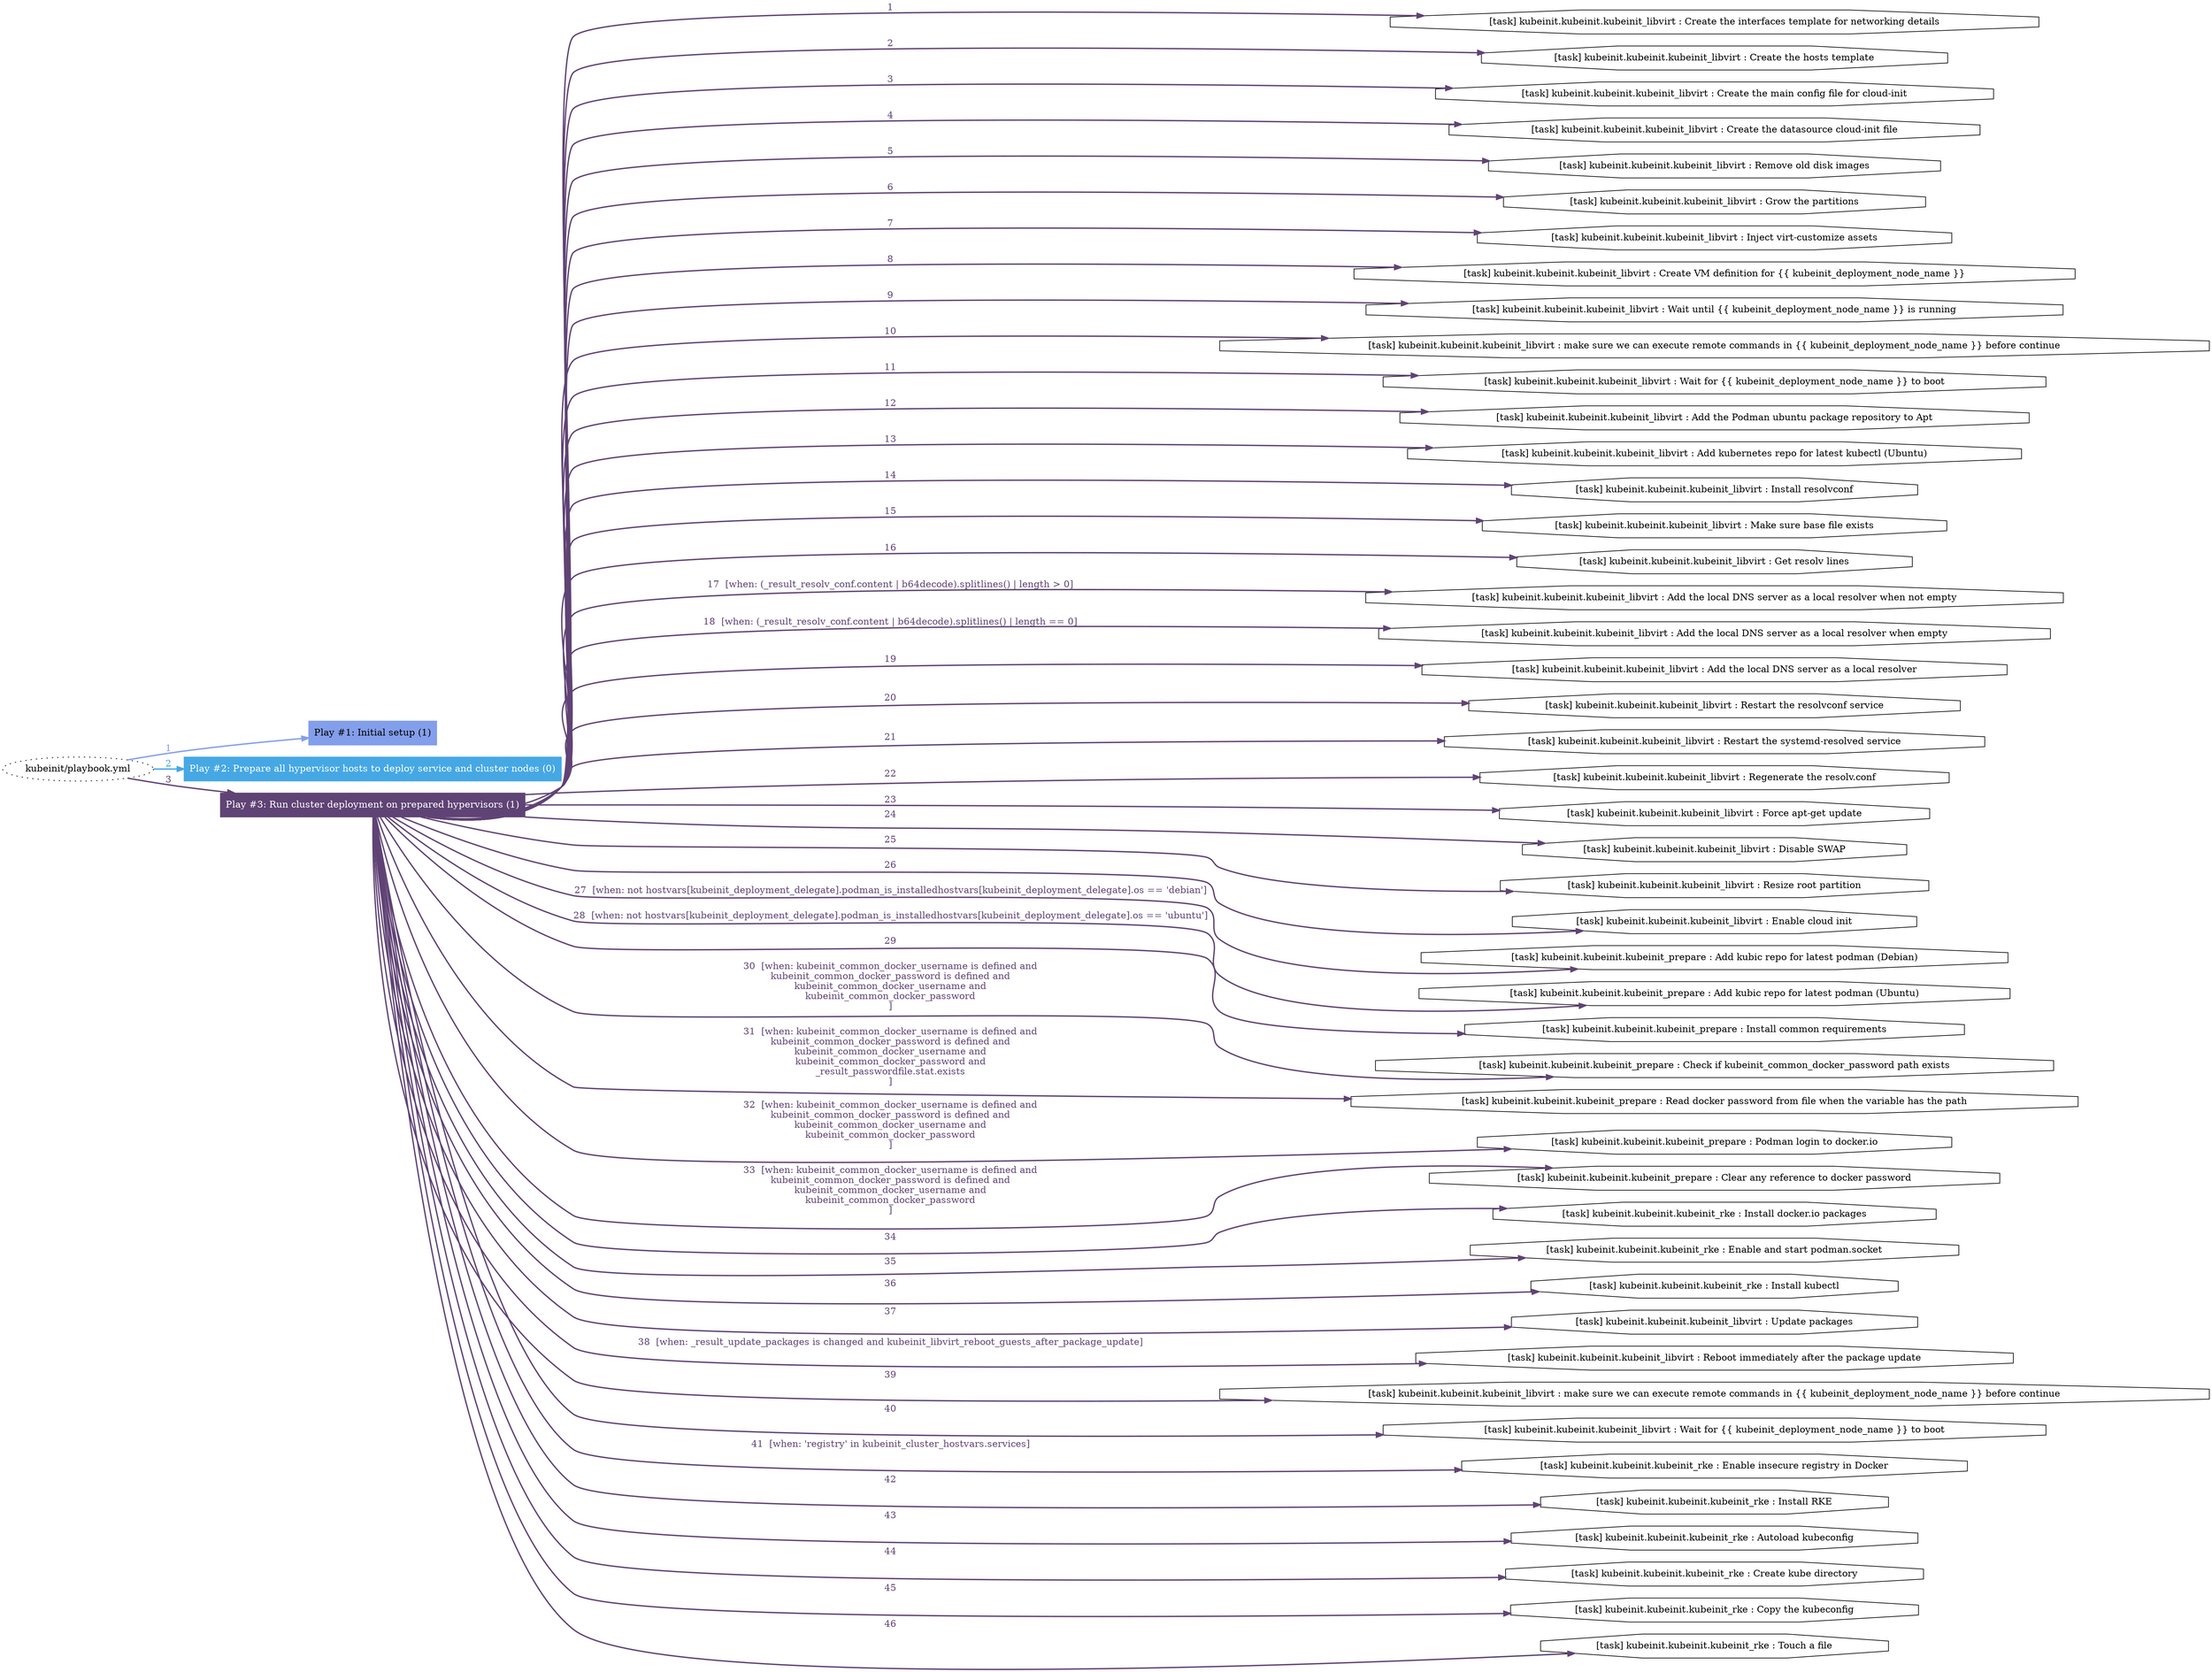 digraph "kubeinit/playbook.yml "{
	graph [concentrate=true ordering=in rankdir=LR ratio=fill]
	edge [esep=5 sep=10]
	"kubeinit/playbook.yml" [id=root_node style=dotted]
	subgraph "Play #1: Initial setup (1) "{
		"Play #1: Initial setup (1)" [color="#839eeb" fontcolor="#000000" id="play_2ce7733a-2d41-4d60-b483-090cf8fabff0" shape=box style=filled tooltip=localhost]
		"kubeinit/playbook.yml" -> "Play #1: Initial setup (1)" [label=1 color="#839eeb" fontcolor="#839eeb" id="edge_5c84eb2f-b0e6-4bd5-9456-d3e756e4a442" style=bold]
	}
	subgraph "Play #2: Prepare all hypervisor hosts to deploy service and cluster nodes (0) "{
		"Play #2: Prepare all hypervisor hosts to deploy service and cluster nodes (0)" [color="#45a8e5" fontcolor="#ffffff" id="play_a31c67ae-dc18-4a0b-9790-09fa61756302" shape=box style=filled tooltip=""]
		"kubeinit/playbook.yml" -> "Play #2: Prepare all hypervisor hosts to deploy service and cluster nodes (0)" [label=2 color="#45a8e5" fontcolor="#45a8e5" id="edge_b96002e1-e6d6-4513-949d-f8ad483159ea" style=bold]
	}
	subgraph "Play #3: Run cluster deployment on prepared hypervisors (1) "{
		"Play #3: Run cluster deployment on prepared hypervisors (1)" [color="#604375" fontcolor="#ffffff" id="play_e3750298-40e8-4161-99a1-6288f0d44fe7" shape=box style=filled tooltip=localhost]
		"kubeinit/playbook.yml" -> "Play #3: Run cluster deployment on prepared hypervisors (1)" [label=3 color="#604375" fontcolor="#604375" id="edge_054c3cb9-059d-4cce-8a02-c512dc8b8ea7" style=bold]
		"task_cd4a1b0f-e831-4a76-8aab-f5f0625c0aba" [label="[task] kubeinit.kubeinit.kubeinit_libvirt : Create the interfaces template for networking details" id="task_cd4a1b0f-e831-4a76-8aab-f5f0625c0aba" shape=octagon tooltip="[task] kubeinit.kubeinit.kubeinit_libvirt : Create the interfaces template for networking details"]
		"Play #3: Run cluster deployment on prepared hypervisors (1)" -> "task_cd4a1b0f-e831-4a76-8aab-f5f0625c0aba" [label=1 color="#604375" fontcolor="#604375" id="edge_229800ef-7d83-4681-b991-29d614e05aa0" style=bold]
		"task_3388953f-4b1e-4656-946d-606af96f44e9" [label="[task] kubeinit.kubeinit.kubeinit_libvirt : Create the hosts template" id="task_3388953f-4b1e-4656-946d-606af96f44e9" shape=octagon tooltip="[task] kubeinit.kubeinit.kubeinit_libvirt : Create the hosts template"]
		"Play #3: Run cluster deployment on prepared hypervisors (1)" -> "task_3388953f-4b1e-4656-946d-606af96f44e9" [label=2 color="#604375" fontcolor="#604375" id="edge_77003faa-1670-4fd2-97c8-81f7cf1ddf71" style=bold]
		"task_dce72209-bc35-4e54-8759-fc255a5c5472" [label="[task] kubeinit.kubeinit.kubeinit_libvirt : Create the main config file for cloud-init" id="task_dce72209-bc35-4e54-8759-fc255a5c5472" shape=octagon tooltip="[task] kubeinit.kubeinit.kubeinit_libvirt : Create the main config file for cloud-init"]
		"Play #3: Run cluster deployment on prepared hypervisors (1)" -> "task_dce72209-bc35-4e54-8759-fc255a5c5472" [label=3 color="#604375" fontcolor="#604375" id="edge_797899f0-89b6-47cb-94d2-b8070c083063" style=bold]
		"task_eab0b9bb-bfca-43a6-91aa-7ccceccd3945" [label="[task] kubeinit.kubeinit.kubeinit_libvirt : Create the datasource cloud-init file" id="task_eab0b9bb-bfca-43a6-91aa-7ccceccd3945" shape=octagon tooltip="[task] kubeinit.kubeinit.kubeinit_libvirt : Create the datasource cloud-init file"]
		"Play #3: Run cluster deployment on prepared hypervisors (1)" -> "task_eab0b9bb-bfca-43a6-91aa-7ccceccd3945" [label=4 color="#604375" fontcolor="#604375" id="edge_528a197f-eaa1-4bbd-9739-13aa88de1bcd" style=bold]
		"task_82165a19-cf51-4e8c-abcc-b0ba08803a90" [label="[task] kubeinit.kubeinit.kubeinit_libvirt : Remove old disk images" id="task_82165a19-cf51-4e8c-abcc-b0ba08803a90" shape=octagon tooltip="[task] kubeinit.kubeinit.kubeinit_libvirt : Remove old disk images"]
		"Play #3: Run cluster deployment on prepared hypervisors (1)" -> "task_82165a19-cf51-4e8c-abcc-b0ba08803a90" [label=5 color="#604375" fontcolor="#604375" id="edge_274c5e3a-051f-434c-b5f6-f70c02328147" style=bold]
		"task_23fcc8ae-16ce-40c1-a308-e22ecc582c15" [label="[task] kubeinit.kubeinit.kubeinit_libvirt : Grow the partitions" id="task_23fcc8ae-16ce-40c1-a308-e22ecc582c15" shape=octagon tooltip="[task] kubeinit.kubeinit.kubeinit_libvirt : Grow the partitions"]
		"Play #3: Run cluster deployment on prepared hypervisors (1)" -> "task_23fcc8ae-16ce-40c1-a308-e22ecc582c15" [label=6 color="#604375" fontcolor="#604375" id="edge_4456c350-3dce-41af-a1bb-cb4b539a8291" style=bold]
		"task_f410aac1-e6ad-4692-ad25-78965f27d7d6" [label="[task] kubeinit.kubeinit.kubeinit_libvirt : Inject virt-customize assets" id="task_f410aac1-e6ad-4692-ad25-78965f27d7d6" shape=octagon tooltip="[task] kubeinit.kubeinit.kubeinit_libvirt : Inject virt-customize assets"]
		"Play #3: Run cluster deployment on prepared hypervisors (1)" -> "task_f410aac1-e6ad-4692-ad25-78965f27d7d6" [label=7 color="#604375" fontcolor="#604375" id="edge_adee1f45-76f0-4788-8891-6b11816baac6" style=bold]
		"task_0fb5eeb2-2046-46c3-82b5-0ef6b09afc85" [label="[task] kubeinit.kubeinit.kubeinit_libvirt : Create VM definition for {{ kubeinit_deployment_node_name }}" id="task_0fb5eeb2-2046-46c3-82b5-0ef6b09afc85" shape=octagon tooltip="[task] kubeinit.kubeinit.kubeinit_libvirt : Create VM definition for {{ kubeinit_deployment_node_name }}"]
		"Play #3: Run cluster deployment on prepared hypervisors (1)" -> "task_0fb5eeb2-2046-46c3-82b5-0ef6b09afc85" [label=8 color="#604375" fontcolor="#604375" id="edge_5f216b68-71bb-416c-903f-d8451f6cfb9f" style=bold]
		"task_16331b9d-c926-4789-a0e5-da7efe31e21a" [label="[task] kubeinit.kubeinit.kubeinit_libvirt : Wait until {{ kubeinit_deployment_node_name }} is running" id="task_16331b9d-c926-4789-a0e5-da7efe31e21a" shape=octagon tooltip="[task] kubeinit.kubeinit.kubeinit_libvirt : Wait until {{ kubeinit_deployment_node_name }} is running"]
		"Play #3: Run cluster deployment on prepared hypervisors (1)" -> "task_16331b9d-c926-4789-a0e5-da7efe31e21a" [label=9 color="#604375" fontcolor="#604375" id="edge_f8a517a7-6446-4e50-98df-d46f7c13bdcf" style=bold]
		"task_aca0b4ed-e0e7-43d5-b007-73de95dfade0" [label="[task] kubeinit.kubeinit.kubeinit_libvirt : make sure we can execute remote commands in {{ kubeinit_deployment_node_name }} before continue" id="task_aca0b4ed-e0e7-43d5-b007-73de95dfade0" shape=octagon tooltip="[task] kubeinit.kubeinit.kubeinit_libvirt : make sure we can execute remote commands in {{ kubeinit_deployment_node_name }} before continue"]
		"Play #3: Run cluster deployment on prepared hypervisors (1)" -> "task_aca0b4ed-e0e7-43d5-b007-73de95dfade0" [label=10 color="#604375" fontcolor="#604375" id="edge_d73e193a-1096-4561-a3c0-e592c7f20714" style=bold]
		"task_bcbfd40c-96cb-4424-bfa1-8257274a2613" [label="[task] kubeinit.kubeinit.kubeinit_libvirt : Wait for {{ kubeinit_deployment_node_name }} to boot" id="task_bcbfd40c-96cb-4424-bfa1-8257274a2613" shape=octagon tooltip="[task] kubeinit.kubeinit.kubeinit_libvirt : Wait for {{ kubeinit_deployment_node_name }} to boot"]
		"Play #3: Run cluster deployment on prepared hypervisors (1)" -> "task_bcbfd40c-96cb-4424-bfa1-8257274a2613" [label=11 color="#604375" fontcolor="#604375" id="edge_5c002b0f-505f-449f-85e6-078b65c2e28a" style=bold]
		"task_46eac449-de1a-41f0-a3cd-0f746f836c7d" [label="[task] kubeinit.kubeinit.kubeinit_libvirt : Add the Podman ubuntu package repository to Apt" id="task_46eac449-de1a-41f0-a3cd-0f746f836c7d" shape=octagon tooltip="[task] kubeinit.kubeinit.kubeinit_libvirt : Add the Podman ubuntu package repository to Apt"]
		"Play #3: Run cluster deployment on prepared hypervisors (1)" -> "task_46eac449-de1a-41f0-a3cd-0f746f836c7d" [label=12 color="#604375" fontcolor="#604375" id="edge_b3fcbfa9-a6ff-45f6-9f6e-590a527a3784" style=bold]
		"task_a24962e4-76c3-415e-aa30-7abc69ef2ca8" [label="[task] kubeinit.kubeinit.kubeinit_libvirt : Add kubernetes repo for latest kubectl (Ubuntu)" id="task_a24962e4-76c3-415e-aa30-7abc69ef2ca8" shape=octagon tooltip="[task] kubeinit.kubeinit.kubeinit_libvirt : Add kubernetes repo for latest kubectl (Ubuntu)"]
		"Play #3: Run cluster deployment on prepared hypervisors (1)" -> "task_a24962e4-76c3-415e-aa30-7abc69ef2ca8" [label=13 color="#604375" fontcolor="#604375" id="edge_557359fa-de6d-4a86-a788-e1f5136b4dce" style=bold]
		"task_2db3c718-5616-4cc3-a4ec-498fc8758409" [label="[task] kubeinit.kubeinit.kubeinit_libvirt : Install resolvconf" id="task_2db3c718-5616-4cc3-a4ec-498fc8758409" shape=octagon tooltip="[task] kubeinit.kubeinit.kubeinit_libvirt : Install resolvconf"]
		"Play #3: Run cluster deployment on prepared hypervisors (1)" -> "task_2db3c718-5616-4cc3-a4ec-498fc8758409" [label=14 color="#604375" fontcolor="#604375" id="edge_745db8e9-c9bb-489b-b2f9-532426d65a77" style=bold]
		"task_0f63ae9c-9e26-4df7-a084-9bd9a912527d" [label="[task] kubeinit.kubeinit.kubeinit_libvirt : Make sure base file exists" id="task_0f63ae9c-9e26-4df7-a084-9bd9a912527d" shape=octagon tooltip="[task] kubeinit.kubeinit.kubeinit_libvirt : Make sure base file exists"]
		"Play #3: Run cluster deployment on prepared hypervisors (1)" -> "task_0f63ae9c-9e26-4df7-a084-9bd9a912527d" [label=15 color="#604375" fontcolor="#604375" id="edge_896255fb-0834-4ad1-a121-4c43c17f0bb9" style=bold]
		"task_81269212-4851-474b-b9c4-1779a0fcf50a" [label="[task] kubeinit.kubeinit.kubeinit_libvirt : Get resolv lines" id="task_81269212-4851-474b-b9c4-1779a0fcf50a" shape=octagon tooltip="[task] kubeinit.kubeinit.kubeinit_libvirt : Get resolv lines"]
		"Play #3: Run cluster deployment on prepared hypervisors (1)" -> "task_81269212-4851-474b-b9c4-1779a0fcf50a" [label=16 color="#604375" fontcolor="#604375" id="edge_ee2e26a4-b016-4a7b-bf41-f96d0a8874ee" style=bold]
		"task_06e4c630-62ae-4c72-ad35-6b087ca4c924" [label="[task] kubeinit.kubeinit.kubeinit_libvirt : Add the local DNS server as a local resolver when not empty" id="task_06e4c630-62ae-4c72-ad35-6b087ca4c924" shape=octagon tooltip="[task] kubeinit.kubeinit.kubeinit_libvirt : Add the local DNS server as a local resolver when not empty"]
		"Play #3: Run cluster deployment on prepared hypervisors (1)" -> "task_06e4c630-62ae-4c72-ad35-6b087ca4c924" [label="17  [when: (_result_resolv_conf.content | b64decode).splitlines() | length > 0]" color="#604375" fontcolor="#604375" id="edge_d5b18fcc-981b-4f47-b3ef-264b5a5a58d3" style=bold]
		"task_2204f90f-be14-489c-b1f7-06b9b6479cf0" [label="[task] kubeinit.kubeinit.kubeinit_libvirt : Add the local DNS server as a local resolver when empty" id="task_2204f90f-be14-489c-b1f7-06b9b6479cf0" shape=octagon tooltip="[task] kubeinit.kubeinit.kubeinit_libvirt : Add the local DNS server as a local resolver when empty"]
		"Play #3: Run cluster deployment on prepared hypervisors (1)" -> "task_2204f90f-be14-489c-b1f7-06b9b6479cf0" [label="18  [when: (_result_resolv_conf.content | b64decode).splitlines() | length == 0]" color="#604375" fontcolor="#604375" id="edge_42e9f549-0fe0-4289-a478-763022f523fa" style=bold]
		"task_4f55e087-7290-4ea8-84fa-28a6cae67841" [label="[task] kubeinit.kubeinit.kubeinit_libvirt : Add the local DNS server as a local resolver" id="task_4f55e087-7290-4ea8-84fa-28a6cae67841" shape=octagon tooltip="[task] kubeinit.kubeinit.kubeinit_libvirt : Add the local DNS server as a local resolver"]
		"Play #3: Run cluster deployment on prepared hypervisors (1)" -> "task_4f55e087-7290-4ea8-84fa-28a6cae67841" [label=19 color="#604375" fontcolor="#604375" id="edge_229867a5-5c42-418c-bc7f-eea163bb3101" style=bold]
		"task_004c9bef-91aa-44c7-a428-44008eee7629" [label="[task] kubeinit.kubeinit.kubeinit_libvirt : Restart the resolvconf service" id="task_004c9bef-91aa-44c7-a428-44008eee7629" shape=octagon tooltip="[task] kubeinit.kubeinit.kubeinit_libvirt : Restart the resolvconf service"]
		"Play #3: Run cluster deployment on prepared hypervisors (1)" -> "task_004c9bef-91aa-44c7-a428-44008eee7629" [label=20 color="#604375" fontcolor="#604375" id="edge_1d0ab896-b168-43c7-88f5-9afb46cbd4ac" style=bold]
		"task_19d0fde6-71fb-4a49-9ab0-ed112badd2b8" [label="[task] kubeinit.kubeinit.kubeinit_libvirt : Restart the systemd-resolved service" id="task_19d0fde6-71fb-4a49-9ab0-ed112badd2b8" shape=octagon tooltip="[task] kubeinit.kubeinit.kubeinit_libvirt : Restart the systemd-resolved service"]
		"Play #3: Run cluster deployment on prepared hypervisors (1)" -> "task_19d0fde6-71fb-4a49-9ab0-ed112badd2b8" [label=21 color="#604375" fontcolor="#604375" id="edge_7d365c88-b928-4b99-8e52-2780c3aaae67" style=bold]
		"task_7148acf9-9854-489a-8779-2b2754d61e26" [label="[task] kubeinit.kubeinit.kubeinit_libvirt : Regenerate the resolv.conf" id="task_7148acf9-9854-489a-8779-2b2754d61e26" shape=octagon tooltip="[task] kubeinit.kubeinit.kubeinit_libvirt : Regenerate the resolv.conf"]
		"Play #3: Run cluster deployment on prepared hypervisors (1)" -> "task_7148acf9-9854-489a-8779-2b2754d61e26" [label=22 color="#604375" fontcolor="#604375" id="edge_3687dca2-2932-4e32-98f6-d3f3a4614652" style=bold]
		"task_f41ac630-093d-4c24-a809-ae26a5e10f8b" [label="[task] kubeinit.kubeinit.kubeinit_libvirt : Force apt-get update" id="task_f41ac630-093d-4c24-a809-ae26a5e10f8b" shape=octagon tooltip="[task] kubeinit.kubeinit.kubeinit_libvirt : Force apt-get update"]
		"Play #3: Run cluster deployment on prepared hypervisors (1)" -> "task_f41ac630-093d-4c24-a809-ae26a5e10f8b" [label=23 color="#604375" fontcolor="#604375" id="edge_61282e9f-05f9-4d91-a407-c2e351ef72ee" style=bold]
		"task_f03d5118-f7ac-415f-9368-153b7a07b113" [label="[task] kubeinit.kubeinit.kubeinit_libvirt : Disable SWAP" id="task_f03d5118-f7ac-415f-9368-153b7a07b113" shape=octagon tooltip="[task] kubeinit.kubeinit.kubeinit_libvirt : Disable SWAP"]
		"Play #3: Run cluster deployment on prepared hypervisors (1)" -> "task_f03d5118-f7ac-415f-9368-153b7a07b113" [label=24 color="#604375" fontcolor="#604375" id="edge_510d09ab-2b50-42d6-ab50-134d0fb9450c" style=bold]
		"task_65182a98-c1a2-4d69-96b2-c48fc5e13ba8" [label="[task] kubeinit.kubeinit.kubeinit_libvirt : Resize root partition" id="task_65182a98-c1a2-4d69-96b2-c48fc5e13ba8" shape=octagon tooltip="[task] kubeinit.kubeinit.kubeinit_libvirt : Resize root partition"]
		"Play #3: Run cluster deployment on prepared hypervisors (1)" -> "task_65182a98-c1a2-4d69-96b2-c48fc5e13ba8" [label=25 color="#604375" fontcolor="#604375" id="edge_a13dbe54-ddf1-4a28-8bcd-85966d160a14" style=bold]
		"task_7f8287a0-11e3-42f0-8e73-a71895de3c88" [label="[task] kubeinit.kubeinit.kubeinit_libvirt : Enable cloud init" id="task_7f8287a0-11e3-42f0-8e73-a71895de3c88" shape=octagon tooltip="[task] kubeinit.kubeinit.kubeinit_libvirt : Enable cloud init"]
		"Play #3: Run cluster deployment on prepared hypervisors (1)" -> "task_7f8287a0-11e3-42f0-8e73-a71895de3c88" [label=26 color="#604375" fontcolor="#604375" id="edge_3e5d0282-8845-4c7a-b459-40d6b6bca443" style=bold]
		"task_ecbfdad6-0b8b-429d-9a94-92ebecf86c90" [label="[task] kubeinit.kubeinit.kubeinit_prepare : Add kubic repo for latest podman (Debian)" id="task_ecbfdad6-0b8b-429d-9a94-92ebecf86c90" shape=octagon tooltip="[task] kubeinit.kubeinit.kubeinit_prepare : Add kubic repo for latest podman (Debian)"]
		"Play #3: Run cluster deployment on prepared hypervisors (1)" -> "task_ecbfdad6-0b8b-429d-9a94-92ebecf86c90" [label="27  [when: not hostvars[kubeinit_deployment_delegate].podman_is_installedhostvars[kubeinit_deployment_delegate].os == 'debian']" color="#604375" fontcolor="#604375" id="edge_99b7e4e2-5913-4ed3-b3d1-ed8805b6209d" style=bold]
		"task_22b90b3c-118a-414e-aeac-d62132e118d0" [label="[task] kubeinit.kubeinit.kubeinit_prepare : Add kubic repo for latest podman (Ubuntu)" id="task_22b90b3c-118a-414e-aeac-d62132e118d0" shape=octagon tooltip="[task] kubeinit.kubeinit.kubeinit_prepare : Add kubic repo for latest podman (Ubuntu)"]
		"Play #3: Run cluster deployment on prepared hypervisors (1)" -> "task_22b90b3c-118a-414e-aeac-d62132e118d0" [label="28  [when: not hostvars[kubeinit_deployment_delegate].podman_is_installedhostvars[kubeinit_deployment_delegate].os == 'ubuntu']" color="#604375" fontcolor="#604375" id="edge_a89795f0-8248-49b9-b14d-5637ff19167e" style=bold]
		"task_5a62321b-1386-43c2-bf7f-37fb041ab568" [label="[task] kubeinit.kubeinit.kubeinit_prepare : Install common requirements" id="task_5a62321b-1386-43c2-bf7f-37fb041ab568" shape=octagon tooltip="[task] kubeinit.kubeinit.kubeinit_prepare : Install common requirements"]
		"Play #3: Run cluster deployment on prepared hypervisors (1)" -> "task_5a62321b-1386-43c2-bf7f-37fb041ab568" [label=29 color="#604375" fontcolor="#604375" id="edge_a37efaf1-b1a9-42d7-8a47-b3189ae2f45d" style=bold]
		"task_6d55b939-31fc-4650-9088-38afb7e18a15" [label="[task] kubeinit.kubeinit.kubeinit_prepare : Check if kubeinit_common_docker_password path exists" id="task_6d55b939-31fc-4650-9088-38afb7e18a15" shape=octagon tooltip="[task] kubeinit.kubeinit.kubeinit_prepare : Check if kubeinit_common_docker_password path exists"]
		"Play #3: Run cluster deployment on prepared hypervisors (1)" -> "task_6d55b939-31fc-4650-9088-38afb7e18a15" [label="30  [when: kubeinit_common_docker_username is defined and
kubeinit_common_docker_password is defined and
kubeinit_common_docker_username and
kubeinit_common_docker_password
]" color="#604375" fontcolor="#604375" id="edge_d828864e-d06a-4edb-bf6b-60eec4810e20" style=bold]
		"task_9b2de84e-d4b8-4fe2-a67b-e4bd06684950" [label="[task] kubeinit.kubeinit.kubeinit_prepare : Read docker password from file when the variable has the path" id="task_9b2de84e-d4b8-4fe2-a67b-e4bd06684950" shape=octagon tooltip="[task] kubeinit.kubeinit.kubeinit_prepare : Read docker password from file when the variable has the path"]
		"Play #3: Run cluster deployment on prepared hypervisors (1)" -> "task_9b2de84e-d4b8-4fe2-a67b-e4bd06684950" [label="31  [when: kubeinit_common_docker_username is defined and
kubeinit_common_docker_password is defined and
kubeinit_common_docker_username and
kubeinit_common_docker_password and
_result_passwordfile.stat.exists
]" color="#604375" fontcolor="#604375" id="edge_f42c4b30-a69d-42f1-b74d-ed1d0886a63a" style=bold]
		"task_16607540-395d-46d6-9503-99226c5942c0" [label="[task] kubeinit.kubeinit.kubeinit_prepare : Podman login to docker.io" id="task_16607540-395d-46d6-9503-99226c5942c0" shape=octagon tooltip="[task] kubeinit.kubeinit.kubeinit_prepare : Podman login to docker.io"]
		"Play #3: Run cluster deployment on prepared hypervisors (1)" -> "task_16607540-395d-46d6-9503-99226c5942c0" [label="32  [when: kubeinit_common_docker_username is defined and
kubeinit_common_docker_password is defined and
kubeinit_common_docker_username and
kubeinit_common_docker_password
]" color="#604375" fontcolor="#604375" id="edge_48513cc5-de0c-4d01-a96d-4a732beabbdc" style=bold]
		"task_becd5cfc-bdb5-4471-977b-7dc65f4116f7" [label="[task] kubeinit.kubeinit.kubeinit_prepare : Clear any reference to docker password" id="task_becd5cfc-bdb5-4471-977b-7dc65f4116f7" shape=octagon tooltip="[task] kubeinit.kubeinit.kubeinit_prepare : Clear any reference to docker password"]
		"Play #3: Run cluster deployment on prepared hypervisors (1)" -> "task_becd5cfc-bdb5-4471-977b-7dc65f4116f7" [label="33  [when: kubeinit_common_docker_username is defined and
kubeinit_common_docker_password is defined and
kubeinit_common_docker_username and
kubeinit_common_docker_password
]" color="#604375" fontcolor="#604375" id="edge_55bb2be0-6097-49e1-b677-8f9d2d5fe1b2" style=bold]
		"task_f45770a0-cf03-4067-9249-fade6efc4686" [label="[task] kubeinit.kubeinit.kubeinit_rke : Install docker.io packages" id="task_f45770a0-cf03-4067-9249-fade6efc4686" shape=octagon tooltip="[task] kubeinit.kubeinit.kubeinit_rke : Install docker.io packages"]
		"Play #3: Run cluster deployment on prepared hypervisors (1)" -> "task_f45770a0-cf03-4067-9249-fade6efc4686" [label=34 color="#604375" fontcolor="#604375" id="edge_307f93de-c228-4ee7-8fcc-29fb610773be" style=bold]
		"task_4914a79c-1e08-4482-a84d-321dfb4bf441" [label="[task] kubeinit.kubeinit.kubeinit_rke : Enable and start podman.socket" id="task_4914a79c-1e08-4482-a84d-321dfb4bf441" shape=octagon tooltip="[task] kubeinit.kubeinit.kubeinit_rke : Enable and start podman.socket"]
		"Play #3: Run cluster deployment on prepared hypervisors (1)" -> "task_4914a79c-1e08-4482-a84d-321dfb4bf441" [label=35 color="#604375" fontcolor="#604375" id="edge_387de7b9-c291-40e1-90d5-645290d61b9d" style=bold]
		"task_4068f30f-ab16-4685-9116-1de55bc76351" [label="[task] kubeinit.kubeinit.kubeinit_rke : Install kubectl" id="task_4068f30f-ab16-4685-9116-1de55bc76351" shape=octagon tooltip="[task] kubeinit.kubeinit.kubeinit_rke : Install kubectl"]
		"Play #3: Run cluster deployment on prepared hypervisors (1)" -> "task_4068f30f-ab16-4685-9116-1de55bc76351" [label=36 color="#604375" fontcolor="#604375" id="edge_369444e5-cc76-48f0-9aea-684c0d060d9a" style=bold]
		"task_bba3db37-9e2d-4c33-ad04-2dd3ee500658" [label="[task] kubeinit.kubeinit.kubeinit_libvirt : Update packages" id="task_bba3db37-9e2d-4c33-ad04-2dd3ee500658" shape=octagon tooltip="[task] kubeinit.kubeinit.kubeinit_libvirt : Update packages"]
		"Play #3: Run cluster deployment on prepared hypervisors (1)" -> "task_bba3db37-9e2d-4c33-ad04-2dd3ee500658" [label=37 color="#604375" fontcolor="#604375" id="edge_167e562e-6e31-4492-a6b6-0b855e49d783" style=bold]
		"task_faa95388-d647-4300-85dc-8a27715e0e3d" [label="[task] kubeinit.kubeinit.kubeinit_libvirt : Reboot immediately after the package update" id="task_faa95388-d647-4300-85dc-8a27715e0e3d" shape=octagon tooltip="[task] kubeinit.kubeinit.kubeinit_libvirt : Reboot immediately after the package update"]
		"Play #3: Run cluster deployment on prepared hypervisors (1)" -> "task_faa95388-d647-4300-85dc-8a27715e0e3d" [label="38  [when: _result_update_packages is changed and kubeinit_libvirt_reboot_guests_after_package_update]" color="#604375" fontcolor="#604375" id="edge_ea723071-b78d-46a7-be81-32d3aa6bfd5e" style=bold]
		"task_32c261dc-a738-4d66-9f65-3062f1a7f74b" [label="[task] kubeinit.kubeinit.kubeinit_libvirt : make sure we can execute remote commands in {{ kubeinit_deployment_node_name }} before continue" id="task_32c261dc-a738-4d66-9f65-3062f1a7f74b" shape=octagon tooltip="[task] kubeinit.kubeinit.kubeinit_libvirt : make sure we can execute remote commands in {{ kubeinit_deployment_node_name }} before continue"]
		"Play #3: Run cluster deployment on prepared hypervisors (1)" -> "task_32c261dc-a738-4d66-9f65-3062f1a7f74b" [label=39 color="#604375" fontcolor="#604375" id="edge_bcfb997b-b619-4076-acb2-b1dd64e1a35e" style=bold]
		"task_f83cf156-e705-4a06-907a-3c7bda2cb6ee" [label="[task] kubeinit.kubeinit.kubeinit_libvirt : Wait for {{ kubeinit_deployment_node_name }} to boot" id="task_f83cf156-e705-4a06-907a-3c7bda2cb6ee" shape=octagon tooltip="[task] kubeinit.kubeinit.kubeinit_libvirt : Wait for {{ kubeinit_deployment_node_name }} to boot"]
		"Play #3: Run cluster deployment on prepared hypervisors (1)" -> "task_f83cf156-e705-4a06-907a-3c7bda2cb6ee" [label=40 color="#604375" fontcolor="#604375" id="edge_705dea42-7db8-4ebe-a7b6-a9824dc3e0e1" style=bold]
		"task_ff8b9e6e-6b4d-4738-9c45-6a7378f5913b" [label="[task] kubeinit.kubeinit.kubeinit_rke : Enable insecure registry in Docker" id="task_ff8b9e6e-6b4d-4738-9c45-6a7378f5913b" shape=octagon tooltip="[task] kubeinit.kubeinit.kubeinit_rke : Enable insecure registry in Docker"]
		"Play #3: Run cluster deployment on prepared hypervisors (1)" -> "task_ff8b9e6e-6b4d-4738-9c45-6a7378f5913b" [label="41  [when: 'registry' in kubeinit_cluster_hostvars.services]" color="#604375" fontcolor="#604375" id="edge_cde7b546-a1ef-445f-8a76-dfb349e8bed4" style=bold]
		"task_13ab6c0c-312f-4cdf-a5d6-38488cbd1b58" [label="[task] kubeinit.kubeinit.kubeinit_rke : Install RKE" id="task_13ab6c0c-312f-4cdf-a5d6-38488cbd1b58" shape=octagon tooltip="[task] kubeinit.kubeinit.kubeinit_rke : Install RKE"]
		"Play #3: Run cluster deployment on prepared hypervisors (1)" -> "task_13ab6c0c-312f-4cdf-a5d6-38488cbd1b58" [label=42 color="#604375" fontcolor="#604375" id="edge_a03311d3-58e1-4b5d-a337-0b061c6848cf" style=bold]
		"task_ab8ccbf3-839b-49b1-9a11-613f9fb2165e" [label="[task] kubeinit.kubeinit.kubeinit_rke : Autoload kubeconfig" id="task_ab8ccbf3-839b-49b1-9a11-613f9fb2165e" shape=octagon tooltip="[task] kubeinit.kubeinit.kubeinit_rke : Autoload kubeconfig"]
		"Play #3: Run cluster deployment on prepared hypervisors (1)" -> "task_ab8ccbf3-839b-49b1-9a11-613f9fb2165e" [label=43 color="#604375" fontcolor="#604375" id="edge_a3a07d38-c97d-44dd-a4c1-d56d054f7539" style=bold]
		"task_4555c8ce-a250-4aba-bdeb-ced343c45911" [label="[task] kubeinit.kubeinit.kubeinit_rke : Create kube directory" id="task_4555c8ce-a250-4aba-bdeb-ced343c45911" shape=octagon tooltip="[task] kubeinit.kubeinit.kubeinit_rke : Create kube directory"]
		"Play #3: Run cluster deployment on prepared hypervisors (1)" -> "task_4555c8ce-a250-4aba-bdeb-ced343c45911" [label=44 color="#604375" fontcolor="#604375" id="edge_456d310f-9f07-4955-8e8b-7d1b467e3f72" style=bold]
		"task_4df987e8-1d85-47e2-a3bf-1bd10c3e12a9" [label="[task] kubeinit.kubeinit.kubeinit_rke : Copy the kubeconfig" id="task_4df987e8-1d85-47e2-a3bf-1bd10c3e12a9" shape=octagon tooltip="[task] kubeinit.kubeinit.kubeinit_rke : Copy the kubeconfig"]
		"Play #3: Run cluster deployment on prepared hypervisors (1)" -> "task_4df987e8-1d85-47e2-a3bf-1bd10c3e12a9" [label=45 color="#604375" fontcolor="#604375" id="edge_19d24aeb-6cce-4b01-bafd-986f70cf11e2" style=bold]
		"task_285db647-0182-4bba-bdc4-35c00a83fa27" [label="[task] kubeinit.kubeinit.kubeinit_rke : Touch a file" id="task_285db647-0182-4bba-bdc4-35c00a83fa27" shape=octagon tooltip="[task] kubeinit.kubeinit.kubeinit_rke : Touch a file"]
		"Play #3: Run cluster deployment on prepared hypervisors (1)" -> "task_285db647-0182-4bba-bdc4-35c00a83fa27" [label=46 color="#604375" fontcolor="#604375" id="edge_75f65e45-48f4-4279-b531-a22716b8ca08" style=bold]
	}
}

